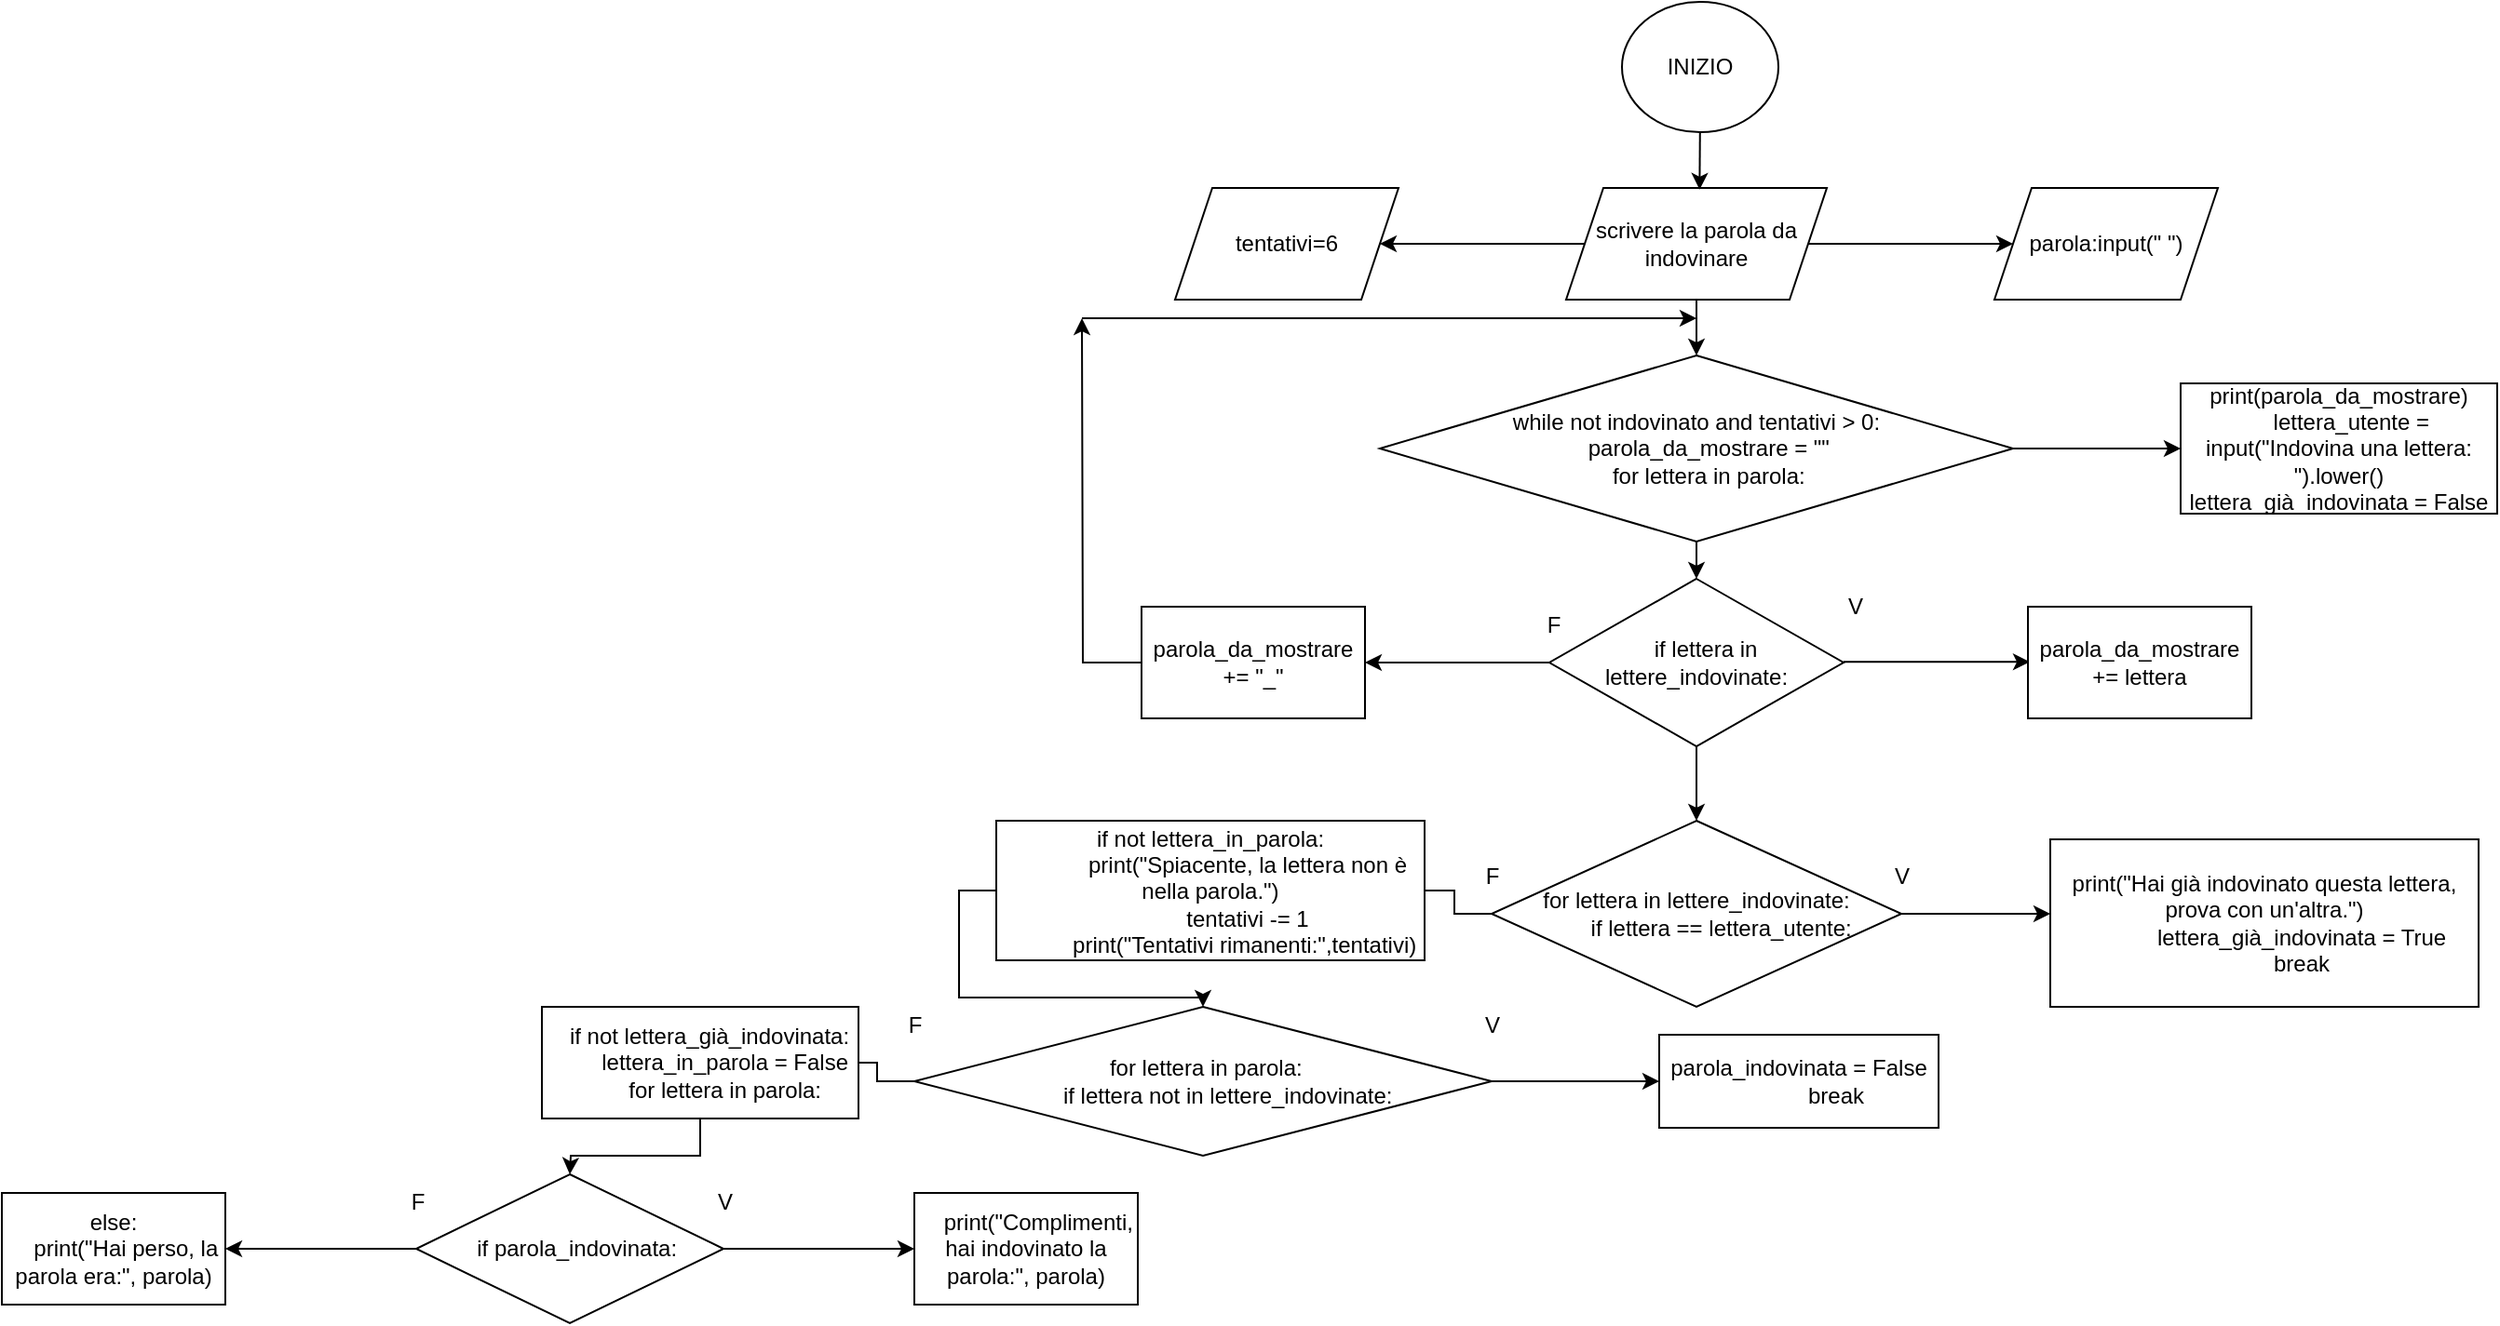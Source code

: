 <mxfile version="21.0.8" type="github">
  <diagram name="Pagina-1" id="pP5O9-Vn6jU2Yyn2IXPv">
    <mxGraphModel dx="1393" dy="804" grid="1" gridSize="10" guides="1" tooltips="1" connect="1" arrows="1" fold="1" page="1" pageScale="1" pageWidth="2339" pageHeight="3300" math="0" shadow="0">
      <root>
        <mxCell id="0" />
        <mxCell id="1" parent="0" />
        <mxCell id="MMRJ5zJ487f8TT8b_37T-1" value="INIZIO" style="ellipse;whiteSpace=wrap;html=1;" parent="1" vertex="1">
          <mxGeometry x="1130" y="50" width="84" height="70" as="geometry" />
        </mxCell>
        <mxCell id="MMRJ5zJ487f8TT8b_37T-11" value="" style="edgeStyle=orthogonalEdgeStyle;rounded=0;orthogonalLoop=1;jettySize=auto;html=1;" parent="1" source="MMRJ5zJ487f8TT8b_37T-2" target="MMRJ5zJ487f8TT8b_37T-10" edge="1">
          <mxGeometry relative="1" as="geometry" />
        </mxCell>
        <mxCell id="MMRJ5zJ487f8TT8b_37T-15" value="" style="edgeStyle=orthogonalEdgeStyle;rounded=0;orthogonalLoop=1;jettySize=auto;html=1;" parent="1" source="MMRJ5zJ487f8TT8b_37T-2" target="MMRJ5zJ487f8TT8b_37T-14" edge="1">
          <mxGeometry relative="1" as="geometry" />
        </mxCell>
        <mxCell id="MMRJ5zJ487f8TT8b_37T-2" value="scrivere la parola da indovinare" style="shape=parallelogram;perimeter=parallelogramPerimeter;whiteSpace=wrap;html=1;fixedSize=1;" parent="1" vertex="1">
          <mxGeometry x="1100" y="150" width="140" height="60" as="geometry" />
        </mxCell>
        <mxCell id="MMRJ5zJ487f8TT8b_37T-8" value="" style="endArrow=classic;html=1;rounded=0;entryX=0.512;entryY=0.015;entryDx=0;entryDy=0;entryPerimeter=0;" parent="1" target="MMRJ5zJ487f8TT8b_37T-2" edge="1">
          <mxGeometry width="50" height="50" relative="1" as="geometry">
            <mxPoint x="1171.9" y="120" as="sourcePoint" />
            <mxPoint x="1171.9" y="170" as="targetPoint" />
          </mxGeometry>
        </mxCell>
        <mxCell id="MMRJ5zJ487f8TT8b_37T-9" value="" style="endArrow=classic;html=1;rounded=0;exitX=0.5;exitY=1;exitDx=0;exitDy=0;" parent="1" source="MMRJ5zJ487f8TT8b_37T-2" edge="1">
          <mxGeometry width="50" height="50" relative="1" as="geometry">
            <mxPoint x="1190" y="200" as="sourcePoint" />
            <mxPoint x="1170" y="240" as="targetPoint" />
            <Array as="points" />
          </mxGeometry>
        </mxCell>
        <mxCell id="MMRJ5zJ487f8TT8b_37T-10" value="parola:input(&quot; &quot;)" style="shape=parallelogram;perimeter=parallelogramPerimeter;whiteSpace=wrap;html=1;fixedSize=1;" parent="1" vertex="1">
          <mxGeometry x="1330" y="150" width="120" height="60" as="geometry" />
        </mxCell>
        <mxCell id="MMRJ5zJ487f8TT8b_37T-14" value="tentativi=6" style="shape=parallelogram;perimeter=parallelogramPerimeter;whiteSpace=wrap;html=1;fixedSize=1;" parent="1" vertex="1">
          <mxGeometry x="890" y="150" width="120" height="60" as="geometry" />
        </mxCell>
        <mxCell id="MMRJ5zJ487f8TT8b_37T-18" value="" style="edgeStyle=orthogonalEdgeStyle;rounded=0;orthogonalLoop=1;jettySize=auto;html=1;" parent="1" edge="1">
          <mxGeometry relative="1" as="geometry">
            <mxPoint x="1249" y="404.67" as="sourcePoint" />
            <mxPoint x="1349" y="404.67" as="targetPoint" />
          </mxGeometry>
        </mxCell>
        <mxCell id="MMRJ5zJ487f8TT8b_37T-17" value="parola_da_mostrare += lettera" style="whiteSpace=wrap;html=1;" parent="1" vertex="1">
          <mxGeometry x="1348" y="375" width="120" height="60" as="geometry" />
        </mxCell>
        <mxCell id="MMRJ5zJ487f8TT8b_37T-21" value="" style="edgeStyle=orthogonalEdgeStyle;rounded=0;orthogonalLoop=1;jettySize=auto;html=1;" parent="1" source="MMRJ5zJ487f8TT8b_37T-19" target="MMRJ5zJ487f8TT8b_37T-20" edge="1">
          <mxGeometry relative="1" as="geometry" />
        </mxCell>
        <mxCell id="MMRJ5zJ487f8TT8b_37T-35" style="edgeStyle=orthogonalEdgeStyle;rounded=0;orthogonalLoop=1;jettySize=auto;html=1;exitX=0.5;exitY=1;exitDx=0;exitDy=0;entryX=0.5;entryY=0;entryDx=0;entryDy=0;" parent="1" source="MMRJ5zJ487f8TT8b_37T-19" target="MMRJ5zJ487f8TT8b_37T-34" edge="1">
          <mxGeometry relative="1" as="geometry" />
        </mxCell>
        <mxCell id="MMRJ5zJ487f8TT8b_37T-19" value="&amp;nbsp; &amp;nbsp;if lettera in lettere_indovinate:" style="rhombus;whiteSpace=wrap;html=1;" parent="1" vertex="1">
          <mxGeometry x="1091" y="360" width="158" height="90" as="geometry" />
        </mxCell>
        <mxCell id="MMRJ5zJ487f8TT8b_37T-45" style="edgeStyle=orthogonalEdgeStyle;rounded=0;orthogonalLoop=1;jettySize=auto;html=1;exitX=0;exitY=0.5;exitDx=0;exitDy=0;" parent="1" source="MMRJ5zJ487f8TT8b_37T-20" edge="1">
          <mxGeometry relative="1" as="geometry">
            <mxPoint x="840" y="220" as="targetPoint" />
          </mxGeometry>
        </mxCell>
        <mxCell id="MMRJ5zJ487f8TT8b_37T-20" value="parola_da_mostrare += &quot;_&quot;" style="whiteSpace=wrap;html=1;" parent="1" vertex="1">
          <mxGeometry x="872" y="375" width="120" height="60" as="geometry" />
        </mxCell>
        <mxCell id="MMRJ5zJ487f8TT8b_37T-24" value="V" style="text;html=1;align=center;verticalAlign=middle;resizable=0;points=[];autosize=1;strokeColor=none;fillColor=none;" parent="1" vertex="1">
          <mxGeometry x="1240" y="360" width="30" height="30" as="geometry" />
        </mxCell>
        <mxCell id="MMRJ5zJ487f8TT8b_37T-25" value="F" style="text;html=1;align=center;verticalAlign=middle;resizable=0;points=[];autosize=1;strokeColor=none;fillColor=none;" parent="1" vertex="1">
          <mxGeometry x="1078" y="370" width="30" height="30" as="geometry" />
        </mxCell>
        <mxCell id="MMRJ5zJ487f8TT8b_37T-29" style="edgeStyle=orthogonalEdgeStyle;rounded=0;orthogonalLoop=1;jettySize=auto;html=1;exitX=0.5;exitY=1;exitDx=0;exitDy=0;entryX=0.5;entryY=0;entryDx=0;entryDy=0;" parent="1" source="MMRJ5zJ487f8TT8b_37T-26" target="MMRJ5zJ487f8TT8b_37T-19" edge="1">
          <mxGeometry relative="1" as="geometry" />
        </mxCell>
        <mxCell id="MMRJ5zJ487f8TT8b_37T-31" value="" style="edgeStyle=orthogonalEdgeStyle;rounded=0;orthogonalLoop=1;jettySize=auto;html=1;" parent="1" source="MMRJ5zJ487f8TT8b_37T-26" edge="1">
          <mxGeometry relative="1" as="geometry">
            <mxPoint x="1430" y="290" as="targetPoint" />
          </mxGeometry>
        </mxCell>
        <mxCell id="MMRJ5zJ487f8TT8b_37T-26" value="&lt;div&gt;while not indovinato and tentativi &amp;gt; 0:&lt;/div&gt;&lt;div&gt;&amp;nbsp; &amp;nbsp; parola_da_mostrare = &quot;&quot;&lt;/div&gt;&lt;div&gt;&amp;nbsp; &amp;nbsp; for lettera in parola:&lt;/div&gt;" style="rhombus;whiteSpace=wrap;html=1;" parent="1" vertex="1">
          <mxGeometry x="1000" y="240" width="340" height="100" as="geometry" />
        </mxCell>
        <mxCell id="MMRJ5zJ487f8TT8b_37T-30" value="&lt;div&gt;print(parola_da_mostrare)&lt;/div&gt;&lt;div&gt;&amp;nbsp; &amp;nbsp; lettera_utente = input(&quot;Indovina una lettera: &quot;).lower() lettera_già_indovinata = False&lt;/div&gt;" style="whiteSpace=wrap;html=1;" parent="1" vertex="1">
          <mxGeometry x="1430" y="255" width="170" height="70" as="geometry" />
        </mxCell>
        <mxCell id="MMRJ5zJ487f8TT8b_37T-37" value="" style="edgeStyle=orthogonalEdgeStyle;rounded=0;orthogonalLoop=1;jettySize=auto;html=1;" parent="1" source="MMRJ5zJ487f8TT8b_37T-34" edge="1">
          <mxGeometry relative="1" as="geometry">
            <mxPoint x="1360" y="540" as="targetPoint" />
          </mxGeometry>
        </mxCell>
        <mxCell id="MMRJ5zJ487f8TT8b_37T-71" style="edgeStyle=orthogonalEdgeStyle;rounded=0;orthogonalLoop=1;jettySize=auto;html=1;exitX=0;exitY=0.5;exitDx=0;exitDy=0;startArrow=none;" parent="1" source="MMRJ5zJ487f8TT8b_37T-67" target="MMRJ5zJ487f8TT8b_37T-69" edge="1">
          <mxGeometry relative="1" as="geometry" />
        </mxCell>
        <mxCell id="MMRJ5zJ487f8TT8b_37T-34" value="&lt;div&gt;for lettera in lettere_indovinate:&lt;/div&gt;&lt;div&gt;&amp;nbsp; &amp;nbsp; &amp;nbsp; &amp;nbsp; if lettera == lettera_utente:&lt;/div&gt;" style="rhombus;whiteSpace=wrap;html=1;" parent="1" vertex="1">
          <mxGeometry x="1060" y="490" width="220" height="100" as="geometry" />
        </mxCell>
        <mxCell id="MMRJ5zJ487f8TT8b_37T-36" value="&lt;div&gt;print(&quot;Hai già indovinato questa lettera, prova con un&#39;altra.&quot;)&lt;/div&gt;&lt;div&gt;&amp;nbsp; &amp;nbsp; &amp;nbsp; &amp;nbsp; &amp;nbsp; &amp;nbsp; lettera_già_indovinata = True&lt;/div&gt;&lt;div&gt;&amp;nbsp; &amp;nbsp; &amp;nbsp; &amp;nbsp; &amp;nbsp; &amp;nbsp; break&lt;/div&gt;" style="whiteSpace=wrap;html=1;" parent="1" vertex="1">
          <mxGeometry x="1360" y="500" width="230" height="90" as="geometry" />
        </mxCell>
        <mxCell id="MMRJ5zJ487f8TT8b_37T-40" value="V" style="text;html=1;align=center;verticalAlign=middle;resizable=0;points=[];autosize=1;strokeColor=none;fillColor=none;" parent="1" vertex="1">
          <mxGeometry x="1265" y="505" width="30" height="30" as="geometry" />
        </mxCell>
        <mxCell id="MMRJ5zJ487f8TT8b_37T-41" value="F" style="text;html=1;align=center;verticalAlign=middle;resizable=0;points=[];autosize=1;strokeColor=none;fillColor=none;" parent="1" vertex="1">
          <mxGeometry x="1045" y="505" width="30" height="30" as="geometry" />
        </mxCell>
        <mxCell id="MMRJ5zJ487f8TT8b_37T-49" value="" style="endArrow=classic;html=1;rounded=0;" parent="1" edge="1">
          <mxGeometry width="50" height="50" relative="1" as="geometry">
            <mxPoint x="840" y="220" as="sourcePoint" />
            <mxPoint x="1170" y="220" as="targetPoint" />
          </mxGeometry>
        </mxCell>
        <mxCell id="MMRJ5zJ487f8TT8b_37T-77" value="" style="edgeStyle=orthogonalEdgeStyle;rounded=0;orthogonalLoop=1;jettySize=auto;html=1;" parent="1" source="MMRJ5zJ487f8TT8b_37T-69" edge="1">
          <mxGeometry relative="1" as="geometry">
            <mxPoint x="1150" y="630" as="targetPoint" />
          </mxGeometry>
        </mxCell>
        <mxCell id="MMRJ5zJ487f8TT8b_37T-79" value="" style="edgeStyle=orthogonalEdgeStyle;rounded=0;orthogonalLoop=1;jettySize=auto;html=1;startArrow=none;" parent="1" source="MMRJ5zJ487f8TT8b_37T-59" edge="1">
          <mxGeometry relative="1" as="geometry">
            <mxPoint x="565" y="680" as="targetPoint" />
          </mxGeometry>
        </mxCell>
        <mxCell id="MMRJ5zJ487f8TT8b_37T-69" value="&lt;div&gt;&amp;nbsp;for lettera in parola:&lt;/div&gt;&lt;div&gt;&amp;nbsp; &amp;nbsp; &amp;nbsp; &amp;nbsp; if lettera not in lettere_indovinate:&lt;/div&gt;" style="rhombus;whiteSpace=wrap;html=1;" parent="1" vertex="1">
          <mxGeometry x="750" y="590" width="310" height="80" as="geometry" />
        </mxCell>
        <mxCell id="MMRJ5zJ487f8TT8b_37T-72" value="V" style="text;html=1;align=center;verticalAlign=middle;resizable=0;points=[];autosize=1;strokeColor=none;fillColor=none;" parent="1" vertex="1">
          <mxGeometry x="1045" y="585" width="30" height="30" as="geometry" />
        </mxCell>
        <mxCell id="MMRJ5zJ487f8TT8b_37T-74" value="F" style="text;html=1;align=center;verticalAlign=middle;resizable=0;points=[];autosize=1;strokeColor=none;fillColor=none;" parent="1" vertex="1">
          <mxGeometry x="735" y="585" width="30" height="30" as="geometry" />
        </mxCell>
        <mxCell id="MMRJ5zJ487f8TT8b_37T-76" value="&lt;div&gt;parola_indovinata = False&lt;/div&gt;&lt;div&gt;&amp;nbsp; &amp;nbsp; &amp;nbsp; &amp;nbsp; &amp;nbsp; &amp;nbsp; break&lt;/div&gt;" style="whiteSpace=wrap;html=1;" parent="1" vertex="1">
          <mxGeometry x="1150" y="605" width="150" height="50" as="geometry" />
        </mxCell>
        <mxCell id="MMRJ5zJ487f8TT8b_37T-94" value="" style="edgeStyle=orthogonalEdgeStyle;rounded=0;orthogonalLoop=1;jettySize=auto;html=1;" parent="1" source="MMRJ5zJ487f8TT8b_37T-86" target="MMRJ5zJ487f8TT8b_37T-93" edge="1">
          <mxGeometry relative="1" as="geometry" />
        </mxCell>
        <mxCell id="MMRJ5zJ487f8TT8b_37T-97" value="" style="edgeStyle=orthogonalEdgeStyle;rounded=0;orthogonalLoop=1;jettySize=auto;html=1;" parent="1" source="MMRJ5zJ487f8TT8b_37T-86" edge="1">
          <mxGeometry relative="1" as="geometry">
            <mxPoint x="380" y="720" as="targetPoint" />
          </mxGeometry>
        </mxCell>
        <mxCell id="MMRJ5zJ487f8TT8b_37T-86" value="&amp;nbsp; if parola_indovinata:" style="rhombus;whiteSpace=wrap;html=1;" parent="1" vertex="1">
          <mxGeometry x="482.5" y="680" width="165" height="80" as="geometry" />
        </mxCell>
        <mxCell id="MMRJ5zJ487f8TT8b_37T-91" value="V" style="text;html=1;align=center;verticalAlign=middle;resizable=0;points=[];autosize=1;strokeColor=none;fillColor=none;" parent="1" vertex="1">
          <mxGeometry x="632.5" y="680" width="30" height="30" as="geometry" />
        </mxCell>
        <mxCell id="MMRJ5zJ487f8TT8b_37T-92" value="F" style="text;html=1;align=center;verticalAlign=middle;resizable=0;points=[];autosize=1;strokeColor=none;fillColor=none;" parent="1" vertex="1">
          <mxGeometry x="467.5" y="680" width="30" height="30" as="geometry" />
        </mxCell>
        <mxCell id="MMRJ5zJ487f8TT8b_37T-93" value="&amp;nbsp; &amp;nbsp; print(&quot;Complimenti, hai indovinato la parola:&quot;, parola)" style="whiteSpace=wrap;html=1;" parent="1" vertex="1">
          <mxGeometry x="750" y="690" width="120" height="60" as="geometry" />
        </mxCell>
        <mxCell id="MMRJ5zJ487f8TT8b_37T-96" value="&lt;div&gt;else:&lt;/div&gt;&lt;div&gt;&amp;nbsp; &amp;nbsp; print(&quot;Hai perso, la parola era:&quot;, parola)&lt;/div&gt;" style="whiteSpace=wrap;html=1;" parent="1" vertex="1">
          <mxGeometry x="260" y="690" width="120" height="60" as="geometry" />
        </mxCell>
        <mxCell id="MMRJ5zJ487f8TT8b_37T-98" value="" style="edgeStyle=orthogonalEdgeStyle;rounded=0;orthogonalLoop=1;jettySize=auto;html=1;endArrow=none;" parent="1" source="MMRJ5zJ487f8TT8b_37T-69" target="MMRJ5zJ487f8TT8b_37T-59" edge="1">
          <mxGeometry relative="1" as="geometry">
            <mxPoint x="750" y="630" as="sourcePoint" />
            <mxPoint x="565" y="680" as="targetPoint" />
          </mxGeometry>
        </mxCell>
        <mxCell id="MMRJ5zJ487f8TT8b_37T-59" value="&lt;div&gt;&amp;nbsp; &amp;nbsp;if not lettera_già_indovinata:&lt;/div&gt;&lt;div&gt;&amp;nbsp; &amp;nbsp; &amp;nbsp; &amp;nbsp; lettera_in_parola = False&lt;/div&gt;&lt;div&gt;&amp;nbsp; &amp;nbsp; &amp;nbsp; &amp;nbsp; for lettera in parola:&lt;/div&gt;" style="rounded=0;whiteSpace=wrap;html=1;" parent="1" vertex="1">
          <mxGeometry x="550" y="590" width="170" height="60" as="geometry" />
        </mxCell>
        <mxCell id="MMRJ5zJ487f8TT8b_37T-99" value="" style="edgeStyle=orthogonalEdgeStyle;rounded=0;orthogonalLoop=1;jettySize=auto;html=1;exitX=0;exitY=0.5;exitDx=0;exitDy=0;endArrow=none;" parent="1" source="MMRJ5zJ487f8TT8b_37T-34" target="MMRJ5zJ487f8TT8b_37T-67" edge="1">
          <mxGeometry relative="1" as="geometry">
            <mxPoint x="1060" y="540" as="sourcePoint" />
            <mxPoint x="905" y="590" as="targetPoint" />
          </mxGeometry>
        </mxCell>
        <mxCell id="MMRJ5zJ487f8TT8b_37T-67" value="&lt;div&gt;if not lettera_in_parola:&lt;/div&gt;&lt;div&gt;&amp;nbsp; &amp;nbsp; &amp;nbsp; &amp;nbsp; &amp;nbsp; &amp;nbsp; print(&quot;Spiacente, la lettera non è nella parola.&quot;)&lt;/div&gt;&lt;div&gt;&amp;nbsp; &amp;nbsp; &amp;nbsp; &amp;nbsp; &amp;nbsp; &amp;nbsp; tentativi -= 1&lt;/div&gt;&lt;div&gt;&amp;nbsp; &amp;nbsp; &amp;nbsp; &amp;nbsp; &amp;nbsp; &amp;nbsp; print(&quot;Tentativi rimanenti:&quot;,tentativi)&amp;nbsp;&lt;/div&gt;" style="whiteSpace=wrap;html=1;rounded=0;" parent="1" vertex="1">
          <mxGeometry x="794" y="490" width="230" height="75" as="geometry" />
        </mxCell>
      </root>
    </mxGraphModel>
  </diagram>
</mxfile>
